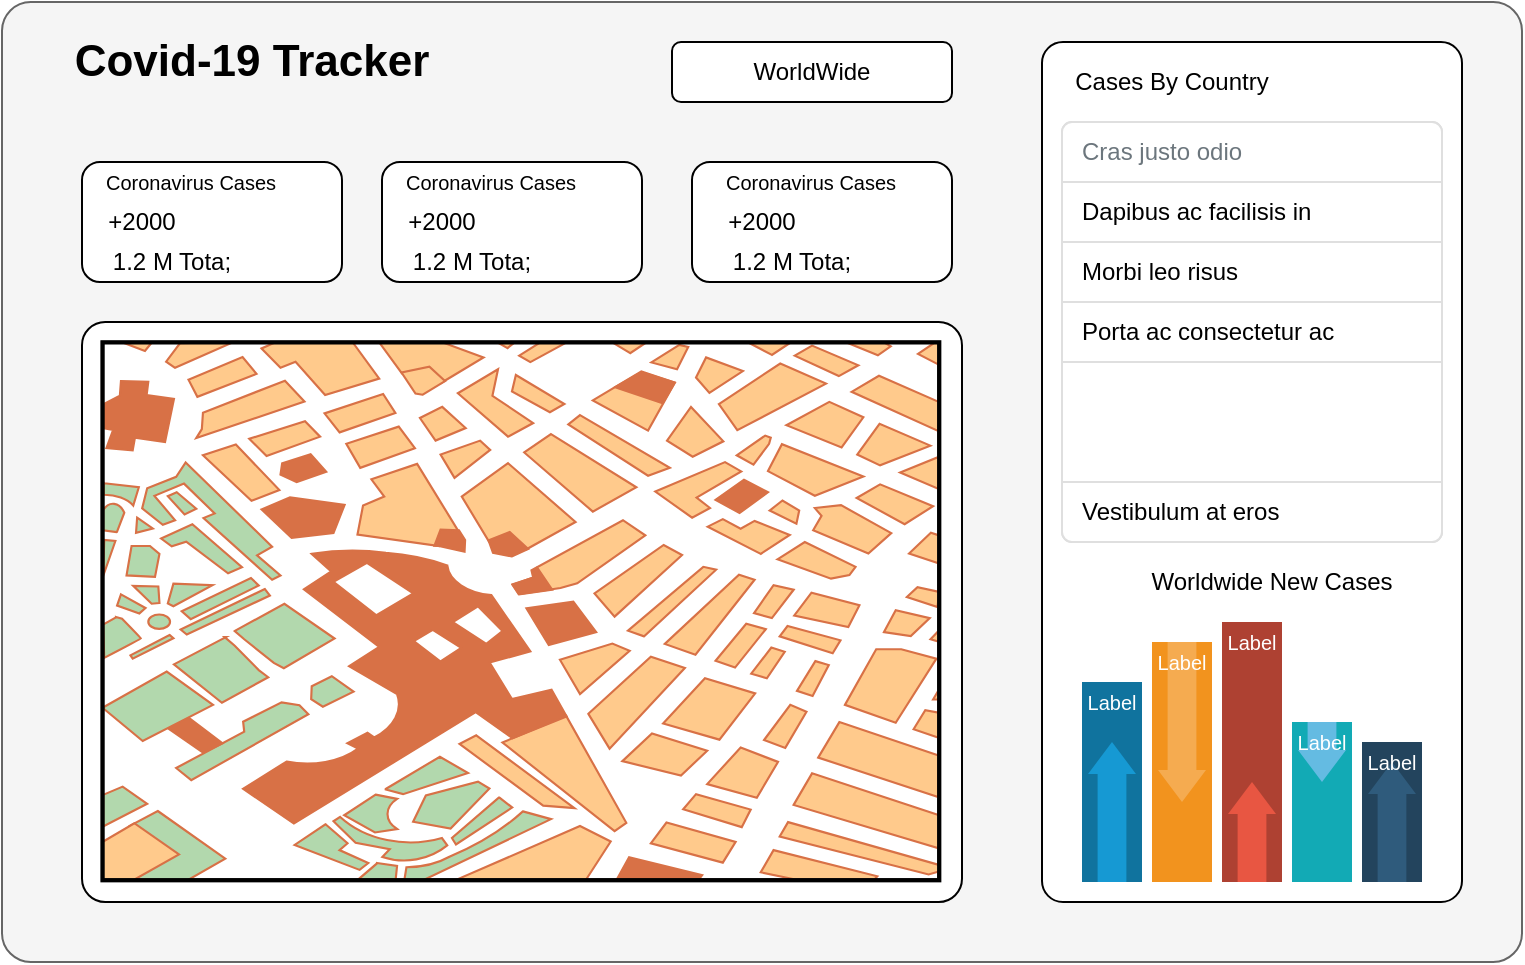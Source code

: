 <mxfile version="14.5.1" type="device"><diagram id="rgSm8BvLGwHd09w9uA_1" name="Page-1"><mxGraphModel dx="1038" dy="617" grid="1" gridSize="10" guides="1" tooltips="1" connect="1" arrows="1" fold="1" page="1" pageScale="1" pageWidth="850" pageHeight="1100" math="0" shadow="0"><root><mxCell id="0"/><mxCell id="1" parent="0"/><mxCell id="-MgJtLnOvTConE3TnuIP-1" value="" style="rounded=1;whiteSpace=wrap;html=1;arcSize=3;fillColor=#f5f5f5;strokeColor=#666666;fontColor=#333333;" vertex="1" parent="1"><mxGeometry x="40" y="120" width="760" height="480" as="geometry"/></mxCell><mxCell id="-MgJtLnOvTConE3TnuIP-4" value="&lt;font style=&quot;font-size: 22px&quot;&gt;&lt;b&gt;Covid-19 Tracker&lt;/b&gt;&lt;/font&gt;" style="text;html=1;strokeColor=none;fillColor=none;align=center;verticalAlign=middle;whiteSpace=wrap;rounded=0;" vertex="1" parent="1"><mxGeometry x="70" y="140" width="190" height="20" as="geometry"/></mxCell><mxCell id="-MgJtLnOvTConE3TnuIP-5" value="" style="rounded=1;whiteSpace=wrap;html=1;" vertex="1" parent="1"><mxGeometry x="375" y="140" width="140" height="30" as="geometry"/></mxCell><mxCell id="-MgJtLnOvTConE3TnuIP-6" value="WorldWide" style="text;html=1;strokeColor=none;fillColor=none;align=center;verticalAlign=middle;whiteSpace=wrap;rounded=0;" vertex="1" parent="1"><mxGeometry x="405" y="145" width="80" height="20" as="geometry"/></mxCell><mxCell id="-MgJtLnOvTConE3TnuIP-7" value="" style="rounded=1;whiteSpace=wrap;html=1;" vertex="1" parent="1"><mxGeometry x="80" y="200" width="130" height="60" as="geometry"/></mxCell><mxCell id="-MgJtLnOvTConE3TnuIP-8" value="&lt;font style=&quot;font-size: 10px&quot;&gt;Coronavirus Cases&lt;/font&gt;" style="text;html=1;strokeColor=none;fillColor=none;align=left;verticalAlign=middle;whiteSpace=wrap;rounded=0;" vertex="1" parent="1"><mxGeometry x="90" y="200" width="100" height="20" as="geometry"/></mxCell><mxCell id="-MgJtLnOvTConE3TnuIP-9" style="edgeStyle=orthogonalEdgeStyle;rounded=0;orthogonalLoop=1;jettySize=auto;html=1;exitX=0.5;exitY=1;exitDx=0;exitDy=0;" edge="1" parent="1" source="-MgJtLnOvTConE3TnuIP-8" target="-MgJtLnOvTConE3TnuIP-8"><mxGeometry relative="1" as="geometry"/></mxCell><mxCell id="-MgJtLnOvTConE3TnuIP-10" value="1.2 M Tota;" style="text;html=1;strokeColor=none;fillColor=none;align=center;verticalAlign=middle;whiteSpace=wrap;rounded=0;" vertex="1" parent="1"><mxGeometry x="90" y="240" width="70" height="20" as="geometry"/></mxCell><mxCell id="-MgJtLnOvTConE3TnuIP-11" value="+2000" style="text;html=1;strokeColor=none;fillColor=none;align=center;verticalAlign=middle;whiteSpace=wrap;rounded=0;" vertex="1" parent="1"><mxGeometry x="90" y="220" width="40" height="20" as="geometry"/></mxCell><mxCell id="-MgJtLnOvTConE3TnuIP-14" value="" style="rounded=1;whiteSpace=wrap;html=1;" vertex="1" parent="1"><mxGeometry x="230" y="200" width="130" height="60" as="geometry"/></mxCell><mxCell id="-MgJtLnOvTConE3TnuIP-15" value="&lt;font style=&quot;font-size: 10px&quot;&gt;Coronavirus Cases&lt;/font&gt;" style="text;html=1;strokeColor=none;fillColor=none;align=left;verticalAlign=middle;whiteSpace=wrap;rounded=0;" vertex="1" parent="1"><mxGeometry x="240" y="200" width="100" height="20" as="geometry"/></mxCell><mxCell id="-MgJtLnOvTConE3TnuIP-16" value="+2000" style="text;html=1;strokeColor=none;fillColor=none;align=center;verticalAlign=middle;whiteSpace=wrap;rounded=0;" vertex="1" parent="1"><mxGeometry x="240" y="220" width="40" height="20" as="geometry"/></mxCell><mxCell id="-MgJtLnOvTConE3TnuIP-17" value="1.2 M Tota;" style="text;html=1;strokeColor=none;fillColor=none;align=center;verticalAlign=middle;whiteSpace=wrap;rounded=0;" vertex="1" parent="1"><mxGeometry x="240" y="240" width="70" height="20" as="geometry"/></mxCell><mxCell id="-MgJtLnOvTConE3TnuIP-18" value="" style="rounded=1;whiteSpace=wrap;html=1;" vertex="1" parent="1"><mxGeometry x="385" y="200" width="130" height="60" as="geometry"/></mxCell><mxCell id="-MgJtLnOvTConE3TnuIP-19" value="&lt;font style=&quot;font-size: 10px&quot;&gt;Coronavirus Cases&lt;/font&gt;" style="text;html=1;strokeColor=none;fillColor=none;align=left;verticalAlign=middle;whiteSpace=wrap;rounded=0;" vertex="1" parent="1"><mxGeometry x="400" y="200" width="100" height="20" as="geometry"/></mxCell><mxCell id="-MgJtLnOvTConE3TnuIP-20" value="+2000" style="text;html=1;strokeColor=none;fillColor=none;align=center;verticalAlign=middle;whiteSpace=wrap;rounded=0;" vertex="1" parent="1"><mxGeometry x="400" y="220" width="40" height="20" as="geometry"/></mxCell><mxCell id="-MgJtLnOvTConE3TnuIP-21" value="1.2 M Tota;" style="text;html=1;strokeColor=none;fillColor=none;align=center;verticalAlign=middle;whiteSpace=wrap;rounded=0;" vertex="1" parent="1"><mxGeometry x="400" y="240" width="70" height="20" as="geometry"/></mxCell><mxCell id="-MgJtLnOvTConE3TnuIP-22" value="" style="rounded=1;whiteSpace=wrap;html=1;arcSize=4;" vertex="1" parent="1"><mxGeometry x="80" y="280" width="440" height="290" as="geometry"/></mxCell><mxCell id="-MgJtLnOvTConE3TnuIP-25" value="" style="verticalLabelPosition=bottom;shadow=0;dashed=0;align=center;html=1;verticalAlign=top;strokeWidth=1;shape=mxgraph.mockup.misc.map;" vertex="1" parent="1"><mxGeometry x="90" y="290" width="420" height="270" as="geometry"/></mxCell><mxCell id="-MgJtLnOvTConE3TnuIP-26" value="" style="rounded=1;whiteSpace=wrap;html=1;arcSize=5;" vertex="1" parent="1"><mxGeometry x="560" y="140" width="210" height="430" as="geometry"/></mxCell><mxCell id="-MgJtLnOvTConE3TnuIP-28" value="Cases By Country" style="text;html=1;strokeColor=none;fillColor=none;align=center;verticalAlign=middle;whiteSpace=wrap;rounded=0;" vertex="1" parent="1"><mxGeometry x="570" y="150" width="110" height="20" as="geometry"/></mxCell><mxCell id="-MgJtLnOvTConE3TnuIP-29" value="Worldwide New Cases" style="text;html=1;strokeColor=none;fillColor=none;align=center;verticalAlign=middle;whiteSpace=wrap;rounded=0;" vertex="1" parent="1"><mxGeometry x="600" y="400" width="150" height="20" as="geometry"/></mxCell><mxCell id="-MgJtLnOvTConE3TnuIP-60" value="" style="fillColor=#10739E;strokeColor=none;" vertex="1" parent="1"><mxGeometry x="580" y="460" width="30" height="100" as="geometry"/></mxCell><mxCell id="-MgJtLnOvTConE3TnuIP-61" value="" style="shape=mxgraph.arrows2.arrow;dy=0.4;dx=16;notch=0;direction=north;fillColor=#1699D3;strokeColor=none;" vertex="1" parent="-MgJtLnOvTConE3TnuIP-60"><mxGeometry x="3" y="30" width="24" height="70" as="geometry"/></mxCell><mxCell id="-MgJtLnOvTConE3TnuIP-62" value="Label" style="text;html=1;align=center;verticalAlign=middle;whiteSpace=wrap;fontColor=#FFFFFF;fontSize=10;" vertex="1" parent="-MgJtLnOvTConE3TnuIP-60"><mxGeometry width="30" height="20" as="geometry"/></mxCell><mxCell id="-MgJtLnOvTConE3TnuIP-63" value="" style="fillColor=#F2931E;strokeColor=none;" vertex="1" parent="1"><mxGeometry x="615" y="440" width="30" height="120" as="geometry"/></mxCell><mxCell id="-MgJtLnOvTConE3TnuIP-64" value="" style="shape=mxgraph.arrows2.arrow;dy=0.4;dx=16;notch=0;direction=south;fillColor=#F5AB50;strokeColor=none;" vertex="1" parent="-MgJtLnOvTConE3TnuIP-63"><mxGeometry x="3" width="24" height="80" as="geometry"/></mxCell><mxCell id="-MgJtLnOvTConE3TnuIP-65" value="Label" style="text;html=1;align=center;verticalAlign=middle;whiteSpace=wrap;fontColor=#FFFFFF;fontSize=10;" vertex="1" parent="-MgJtLnOvTConE3TnuIP-63"><mxGeometry width="30" height="20" as="geometry"/></mxCell><mxCell id="-MgJtLnOvTConE3TnuIP-66" value="" style="fillColor=#AE4132;strokeColor=none;" vertex="1" parent="1"><mxGeometry x="650" y="430" width="30" height="130" as="geometry"/></mxCell><mxCell id="-MgJtLnOvTConE3TnuIP-67" value="" style="shape=mxgraph.arrows2.arrow;dy=0.4;dx=16;notch=0;direction=north;fillColor=#E85642;strokeColor=none;" vertex="1" parent="-MgJtLnOvTConE3TnuIP-66"><mxGeometry x="3" y="80" width="24" height="50" as="geometry"/></mxCell><mxCell id="-MgJtLnOvTConE3TnuIP-68" value="Label" style="text;html=1;align=center;verticalAlign=middle;whiteSpace=wrap;fontColor=#FFFFFF;fontSize=10;" vertex="1" parent="-MgJtLnOvTConE3TnuIP-66"><mxGeometry width="30" height="20" as="geometry"/></mxCell><mxCell id="-MgJtLnOvTConE3TnuIP-69" value="" style="fillColor=#12AAB5;strokeColor=none;" vertex="1" parent="1"><mxGeometry x="685" y="480" width="30" height="80" as="geometry"/></mxCell><mxCell id="-MgJtLnOvTConE3TnuIP-70" value="" style="shape=mxgraph.arrows2.arrow;dy=0.4;dx=16;notch=0;direction=south;fillColor=#64BBE2;strokeColor=none;" vertex="1" parent="-MgJtLnOvTConE3TnuIP-69"><mxGeometry x="3" width="24" height="30" as="geometry"/></mxCell><mxCell id="-MgJtLnOvTConE3TnuIP-71" value="Label" style="text;html=1;align=center;verticalAlign=middle;whiteSpace=wrap;fontColor=#FFFFFF;fontSize=10;" vertex="1" parent="-MgJtLnOvTConE3TnuIP-69"><mxGeometry width="30" height="20" as="geometry"/></mxCell><mxCell id="-MgJtLnOvTConE3TnuIP-72" value="" style="fillColor=#23445D;strokeColor=none;" vertex="1" parent="1"><mxGeometry x="720" y="490" width="30" height="70" as="geometry"/></mxCell><mxCell id="-MgJtLnOvTConE3TnuIP-73" value="" style="shape=mxgraph.arrows2.arrow;dy=0.4;dx=16;notch=0;direction=north;fillColor=#2F5B7C;strokeColor=none;" vertex="1" parent="-MgJtLnOvTConE3TnuIP-72"><mxGeometry x="3" y="10" width="24" height="60" as="geometry"/></mxCell><mxCell id="-MgJtLnOvTConE3TnuIP-74" value="Label" style="text;html=1;align=center;verticalAlign=middle;whiteSpace=wrap;fontColor=#FFFFFF;fontSize=10;" vertex="1" parent="-MgJtLnOvTConE3TnuIP-72"><mxGeometry width="30" height="20" as="geometry"/></mxCell><mxCell id="-MgJtLnOvTConE3TnuIP-75" value="" style="html=1;shadow=0;dashed=0;shape=mxgraph.bootstrap.rrect;rSize=5;strokeColor=#DFDFDF;html=1;whiteSpace=wrap;fillColor=#FFFFFF;fontColor=#000000;" vertex="1" parent="1"><mxGeometry x="570" y="180" width="190" height="210" as="geometry"/></mxCell><mxCell id="-MgJtLnOvTConE3TnuIP-76" value="Cras justo odio" style="html=1;shadow=0;dashed=0;shape=mxgraph.bootstrap.topButton;rSize=5;strokeColor=inherit;fillColor=#ffffff;fontColor=#6C767D;perimeter=none;whiteSpace=wrap;resizeWidth=1;align=left;spacing=10;" vertex="1" parent="-MgJtLnOvTConE3TnuIP-75"><mxGeometry width="190" height="30" relative="1" as="geometry"/></mxCell><mxCell id="-MgJtLnOvTConE3TnuIP-77" value="Dapibus ac facilisis in" style="strokeColor=inherit;fillColor=inherit;gradientColor=inherit;fontColor=inherit;html=1;shadow=0;dashed=0;perimeter=none;whiteSpace=wrap;resizeWidth=1;align=left;spacing=10;" vertex="1" parent="-MgJtLnOvTConE3TnuIP-75"><mxGeometry width="190" height="30" relative="1" as="geometry"><mxPoint y="30" as="offset"/></mxGeometry></mxCell><mxCell id="-MgJtLnOvTConE3TnuIP-78" value="Morbi leo risus" style="strokeColor=inherit;fillColor=inherit;gradientColor=inherit;fontColor=inherit;html=1;shadow=0;dashed=0;perimeter=none;whiteSpace=wrap;resizeWidth=1;align=left;spacing=10;" vertex="1" parent="-MgJtLnOvTConE3TnuIP-75"><mxGeometry width="190" height="30" relative="1" as="geometry"><mxPoint y="60" as="offset"/></mxGeometry></mxCell><mxCell id="-MgJtLnOvTConE3TnuIP-79" value="Porta ac consectetur ac" style="strokeColor=inherit;fillColor=inherit;gradientColor=inherit;fontColor=inherit;html=1;shadow=0;dashed=0;perimeter=none;whiteSpace=wrap;resizeWidth=1;align=left;spacing=10;" vertex="1" parent="-MgJtLnOvTConE3TnuIP-75"><mxGeometry width="190" height="30" relative="1" as="geometry"><mxPoint y="90" as="offset"/></mxGeometry></mxCell><mxCell id="-MgJtLnOvTConE3TnuIP-80" value="Vestibulum at eros" style="strokeColor=inherit;fillColor=inherit;gradientColor=inherit;fontColor=inherit;html=1;shadow=0;dashed=0;shape=mxgraph.bootstrap.bottomButton;rSize=5;perimeter=none;whiteSpace=wrap;resizeWidth=1;resizeHeight=0;align=left;spacing=10;" vertex="1" parent="-MgJtLnOvTConE3TnuIP-75"><mxGeometry y="1" width="190" height="30" relative="1" as="geometry"><mxPoint y="-30" as="offset"/></mxGeometry></mxCell></root></mxGraphModel></diagram></mxfile>